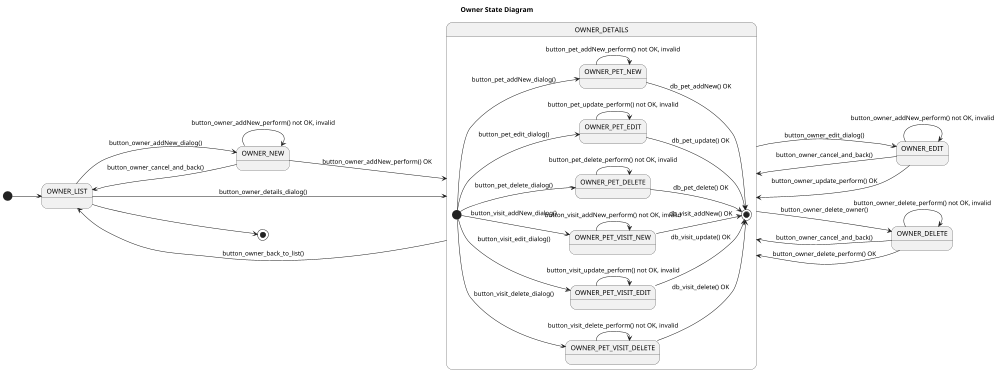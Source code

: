@startuml

title Owner State Diagram

'https://plantuml.com/state-diagram

left to right direction
'top to bottom direction

scale 1000 width

[*] --> OWNER_LIST

OWNER_LIST --> OWNER_NEW :   button_owner_addNew_dialog()
OWNER_NEW --> OWNER_LIST:    button_owner_cancel_and_back()
OWNER_NEW --> OWNER_DETAILS: button_owner_addNew_perform() OK

OWNER_LIST --> OWNER_DETAILS: button_owner_details_dialog()
OWNER_DETAILS --> OWNER_LIST: button_owner_back_to_list()

OWNER_DETAILS --> OWNER_EDIT: button_owner_edit_dialog()
OWNER_EDIT --> OWNER_DETAILS: button_owner_cancel_and_back()
OWNER_EDIT --> OWNER_DETAILS: button_owner_update_perform() OK

OWNER_DETAILS --> OWNER_DELETE: button_owner_delete_owner()
OWNER_DELETE --> OWNER_DETAILS: button_owner_cancel_and_back()
OWNER_DELETE --> OWNER_DETAILS: button_owner_delete_perform() OK

state OWNER_DETAILS {

    [*] --> OWNER_PET_NEW: button_pet_addNew_dialog()
    [*] --> OWNER_PET_EDIT: button_pet_edit_dialog()
    [*] --> OWNER_PET_DELETE: button_pet_delete_dialog()

    [*] --> OWNER_PET_VISIT_NEW: button_visit_addNew_dialog()
    [*] --> OWNER_PET_VISIT_EDIT: button_visit_edit_dialog()
    [*] --> OWNER_PET_VISIT_DELETE: button_visit_delete_dialog()

    OWNER_PET_NEW --> [*] : db_pet_addNew() OK
    OWNER_PET_EDIT --> [*] : db_pet_update() OK
    OWNER_PET_DELETE --> [*]: db_pet_delete() OK

    OWNER_PET_VISIT_NEW --> [*] : db_visit_addNew() OK
    OWNER_PET_VISIT_EDIT --> [*] : db_visit_update() OK
    OWNER_PET_VISIT_DELETE --> [*]: db_visit_delete() OK

    state OWNER_PET_NEW {
        OWNER_PET_NEW --> OWNER_PET_NEW : button_pet_addNew_perform() not OK, invalid
    }
    state OWNER_PET_EDIT {
        OWNER_PET_EDIT --> OWNER_PET_EDIT : button_pet_update_perform() not OK, invalid
    }
    state OWNER_PET_DELETE {
        OWNER_PET_DELETE --> OWNER_PET_DELETE: button_pet_delete_perform() not OK, invalid
    }

    state OWNER_PET_VISIT_NEW {
        OWNER_PET_VISIT_NEW --> OWNER_PET_VISIT_NEW : button_visit_addNew_perform() not OK, invalid
    }
    state OWNER_PET_VISIT_EDIT {
        OWNER_PET_VISIT_EDIT --> OWNER_PET_VISIT_EDIT : button_visit_update_perform() not OK, invalid
    }
    state OWNER_PET_VISIT_DELETE {
        OWNER_PET_VISIT_DELETE --> OWNER_PET_VISIT_DELETE: button_visit_delete_perform() not OK, invalid
    }
}
state OWNER_EDIT {
    OWNER_EDIT --> OWNER_EDIT: button_owner_addNew_perform() not OK, invalid
}
state OWNER_DELETE {
    OWNER_DELETE --> OWNER_DELETE: button_owner_delete_perform() not OK, invalid
}
state OWNER_NEW {
    OWNER_NEW --> OWNER_NEW : button_owner_addNew_perform() not OK, invalid
}

OWNER_LIST --> [*]

@enduml